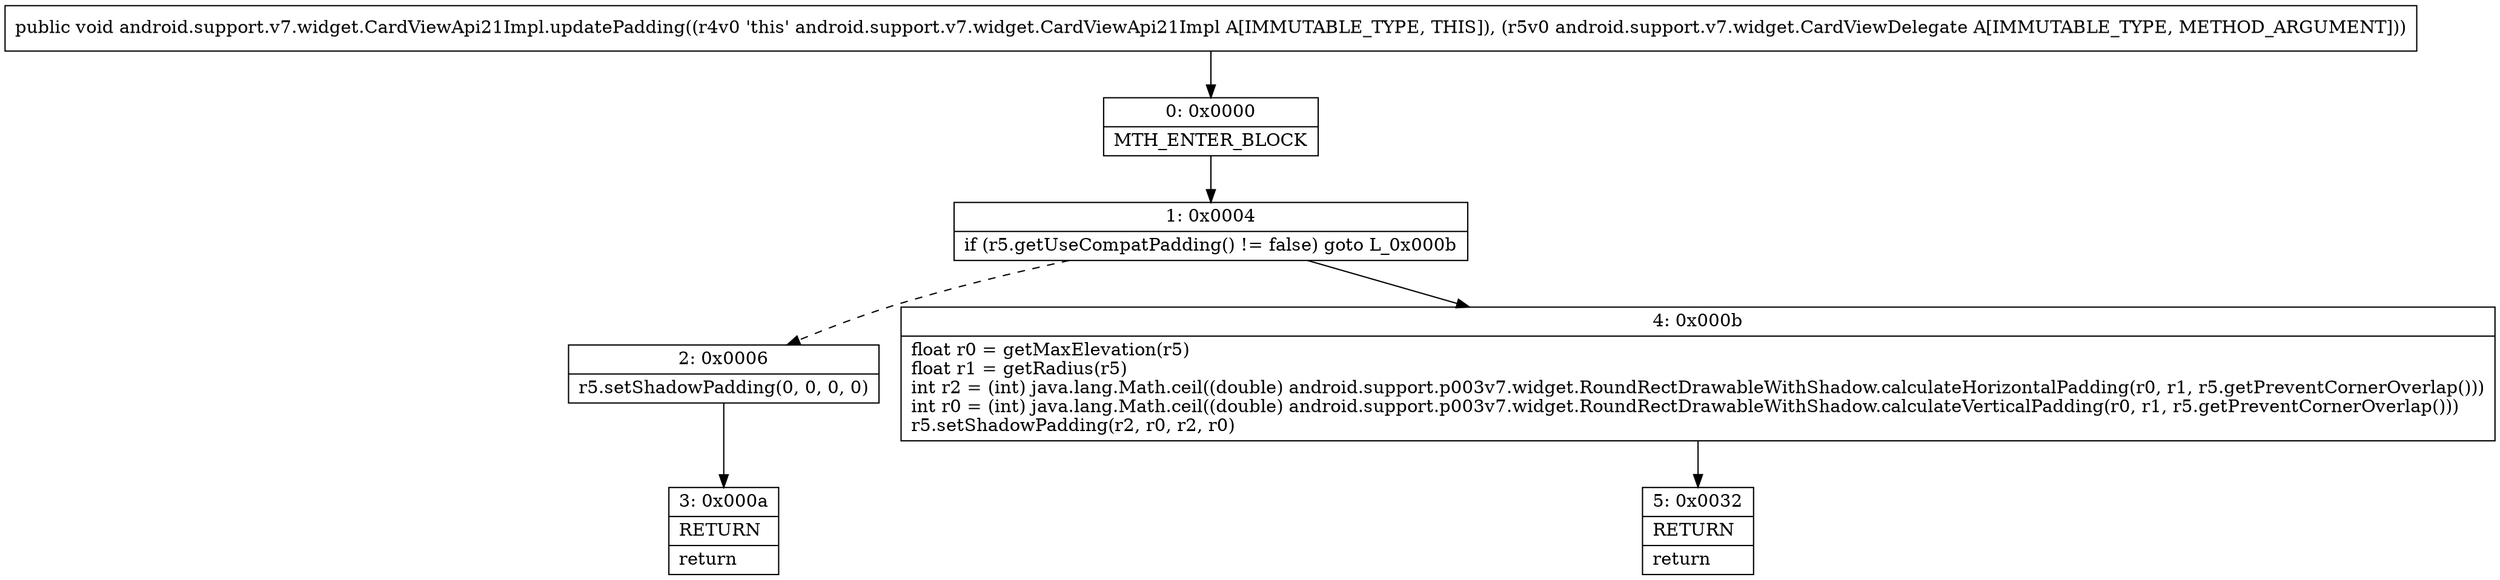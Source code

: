digraph "CFG forandroid.support.v7.widget.CardViewApi21Impl.updatePadding(Landroid\/support\/v7\/widget\/CardViewDelegate;)V" {
Node_0 [shape=record,label="{0\:\ 0x0000|MTH_ENTER_BLOCK\l}"];
Node_1 [shape=record,label="{1\:\ 0x0004|if (r5.getUseCompatPadding() != false) goto L_0x000b\l}"];
Node_2 [shape=record,label="{2\:\ 0x0006|r5.setShadowPadding(0, 0, 0, 0)\l}"];
Node_3 [shape=record,label="{3\:\ 0x000a|RETURN\l|return\l}"];
Node_4 [shape=record,label="{4\:\ 0x000b|float r0 = getMaxElevation(r5)\lfloat r1 = getRadius(r5)\lint r2 = (int) java.lang.Math.ceil((double) android.support.p003v7.widget.RoundRectDrawableWithShadow.calculateHorizontalPadding(r0, r1, r5.getPreventCornerOverlap()))\lint r0 = (int) java.lang.Math.ceil((double) android.support.p003v7.widget.RoundRectDrawableWithShadow.calculateVerticalPadding(r0, r1, r5.getPreventCornerOverlap()))\lr5.setShadowPadding(r2, r0, r2, r0)\l}"];
Node_5 [shape=record,label="{5\:\ 0x0032|RETURN\l|return\l}"];
MethodNode[shape=record,label="{public void android.support.v7.widget.CardViewApi21Impl.updatePadding((r4v0 'this' android.support.v7.widget.CardViewApi21Impl A[IMMUTABLE_TYPE, THIS]), (r5v0 android.support.v7.widget.CardViewDelegate A[IMMUTABLE_TYPE, METHOD_ARGUMENT])) }"];
MethodNode -> Node_0;
Node_0 -> Node_1;
Node_1 -> Node_2[style=dashed];
Node_1 -> Node_4;
Node_2 -> Node_3;
Node_4 -> Node_5;
}

